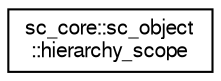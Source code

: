 digraph "Graphical Class Hierarchy"
{
  edge [fontname="FreeSans",fontsize="10",labelfontname="FreeSans",labelfontsize="10"];
  node [fontname="FreeSans",fontsize="10",shape=record];
  rankdir="LR";
  Node0 [label="sc_core::sc_object\l::hierarchy_scope",height=0.2,width=0.4,color="black", fillcolor="white", style="filled",URL="$a01888.html"];
}
